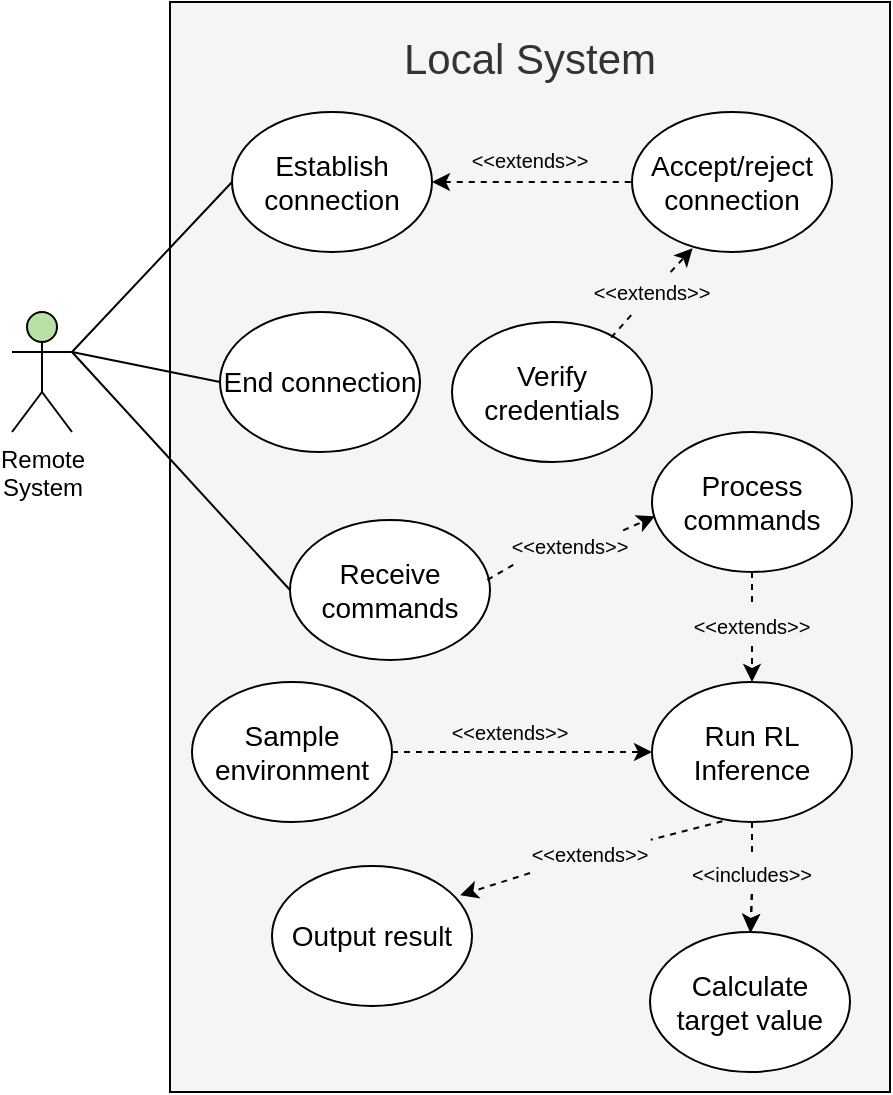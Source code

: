 <mxfile version="13.8.8" type="device"><diagram id="yKY5zshY0Kf7v4aiKJ1z" name="Page-1"><mxGraphModel dx="874" dy="652" grid="1" gridSize="10" guides="1" tooltips="1" connect="1" arrows="1" fold="1" page="1" pageScale="1" pageWidth="827" pageHeight="1169" math="0" shadow="0"><root><mxCell id="0"/><mxCell id="1" parent="0"/><mxCell id="ve_7SEL8PCiMIM_TJXDD-1" value="Local System" style="rounded=0;whiteSpace=wrap;html=1;fontSize=21;verticalAlign=top;spacingTop=9;fillColor=#f5f5f5;fontColor=#333333;" parent="1" vertex="1"><mxGeometry x="229" y="255" width="360" height="545" as="geometry"/></mxCell><mxCell id="ve_7SEL8PCiMIM_TJXDD-13" style="rounded=0;orthogonalLoop=1;jettySize=auto;html=1;exitX=1;exitY=0.333;exitDx=0;exitDy=0;exitPerimeter=0;entryX=0;entryY=0.5;entryDx=0;entryDy=0;fontSize=14;endArrow=none;endFill=0;" parent="1" source="ve_7SEL8PCiMIM_TJXDD-2" target="ve_7SEL8PCiMIM_TJXDD-7" edge="1"><mxGeometry relative="1" as="geometry"/></mxCell><mxCell id="ve_7SEL8PCiMIM_TJXDD-17" style="edgeStyle=none;rounded=0;orthogonalLoop=1;jettySize=auto;html=1;exitX=1;exitY=0.333;exitDx=0;exitDy=0;exitPerimeter=0;entryX=0;entryY=0.5;entryDx=0;entryDy=0;endArrow=none;endFill=0;fontSize=14;" parent="1" source="ve_7SEL8PCiMIM_TJXDD-2" target="ve_7SEL8PCiMIM_TJXDD-14" edge="1"><mxGeometry relative="1" as="geometry"/></mxCell><mxCell id="49U5W-YZXLIuMmlLZ-t0-13" style="edgeStyle=none;rounded=0;orthogonalLoop=1;jettySize=auto;html=1;exitX=1;exitY=0.333;exitDx=0;exitDy=0;exitPerimeter=0;entryX=0;entryY=0.5;entryDx=0;entryDy=0;startArrow=none;startFill=0;endArrow=none;endFill=0;" edge="1" parent="1" source="ve_7SEL8PCiMIM_TJXDD-2" target="49U5W-YZXLIuMmlLZ-t0-11"><mxGeometry relative="1" as="geometry"/></mxCell><mxCell id="ve_7SEL8PCiMIM_TJXDD-2" value="Remote&lt;br&gt;System" style="shape=umlActor;verticalLabelPosition=bottom;verticalAlign=top;html=1;outlineConnect=0;fillColor=#B9E0A5;" parent="1" vertex="1"><mxGeometry x="150" y="410" width="30" height="60" as="geometry"/></mxCell><mxCell id="ve_7SEL8PCiMIM_TJXDD-9" style="rounded=0;orthogonalLoop=1;jettySize=auto;html=1;entryX=0.015;entryY=0.602;entryDx=0;entryDy=0;fontSize=14;startArrow=none;startFill=0;endArrow=classic;endFill=1;dashed=1;exitX=0.992;exitY=0.11;exitDx=0;exitDy=0;exitPerimeter=0;entryPerimeter=0;" parent="1" source="ve_7SEL8PCiMIM_TJXDD-24" target="ve_7SEL8PCiMIM_TJXDD-8" edge="1"><mxGeometry relative="1" as="geometry"/></mxCell><mxCell id="ve_7SEL8PCiMIM_TJXDD-7" value="Receive commands" style="ellipse;whiteSpace=wrap;html=1;fontSize=14;" parent="1" vertex="1"><mxGeometry x="289" y="514" width="100" height="70" as="geometry"/></mxCell><mxCell id="ve_7SEL8PCiMIM_TJXDD-11" style="rounded=0;orthogonalLoop=1;jettySize=auto;html=1;entryX=0.5;entryY=0;entryDx=0;entryDy=0;fontSize=14;startArrow=none;startFill=0;endArrow=classic;endFill=1;dashed=1;" parent="1" source="ve_7SEL8PCiMIM_TJXDD-25" target="ve_7SEL8PCiMIM_TJXDD-10" edge="1"><mxGeometry relative="1" as="geometry"/></mxCell><mxCell id="ve_7SEL8PCiMIM_TJXDD-8" value="Process commands" style="ellipse;whiteSpace=wrap;html=1;fontSize=14;" parent="1" vertex="1"><mxGeometry x="470" y="470" width="100" height="70" as="geometry"/></mxCell><mxCell id="_I61x6Bs16OH_55lIGDx-16" style="edgeStyle=none;rounded=0;orthogonalLoop=1;jettySize=auto;html=1;entryX=0.941;entryY=0.209;entryDx=0;entryDy=0;shadow=0;startArrow=none;startFill=0;endArrow=classic;endFill=1;dashed=1;entryPerimeter=0;" parent="1" source="_I61x6Bs16OH_55lIGDx-17" target="_I61x6Bs16OH_55lIGDx-14" edge="1"><mxGeometry relative="1" as="geometry"/></mxCell><mxCell id="49U5W-YZXLIuMmlLZ-t0-17" style="edgeStyle=none;rounded=0;orthogonalLoop=1;jettySize=auto;html=1;exitX=0.5;exitY=1;exitDx=0;exitDy=0;entryX=0.5;entryY=0;entryDx=0;entryDy=0;dashed=1;startArrow=none;startFill=0;endArrow=classic;endFill=1;" edge="1" parent="1" source="49U5W-YZXLIuMmlLZ-t0-18" target="49U5W-YZXLIuMmlLZ-t0-16"><mxGeometry relative="1" as="geometry"/></mxCell><mxCell id="ve_7SEL8PCiMIM_TJXDD-10" value="Run RL Inference" style="ellipse;whiteSpace=wrap;html=1;fontSize=14;" parent="1" vertex="1"><mxGeometry x="470" y="595" width="100" height="70" as="geometry"/></mxCell><mxCell id="ve_7SEL8PCiMIM_TJXDD-16" style="edgeStyle=none;rounded=0;orthogonalLoop=1;jettySize=auto;html=1;endArrow=none;endFill=0;fontSize=14;startArrow=classic;startFill=1;dashed=1;" parent="1" source="ve_7SEL8PCiMIM_TJXDD-14" target="ve_7SEL8PCiMIM_TJXDD-15" edge="1"><mxGeometry relative="1" as="geometry"/></mxCell><mxCell id="ve_7SEL8PCiMIM_TJXDD-14" value="Establish connection" style="ellipse;whiteSpace=wrap;html=1;fontSize=14;" parent="1" vertex="1"><mxGeometry x="260" y="310" width="100" height="70" as="geometry"/></mxCell><mxCell id="ve_7SEL8PCiMIM_TJXDD-15" value="Accept/reject connection" style="ellipse;whiteSpace=wrap;html=1;fontSize=14;" parent="1" vertex="1"><mxGeometry x="460" y="310" width="100" height="70" as="geometry"/></mxCell><mxCell id="ve_7SEL8PCiMIM_TJXDD-22" value="&amp;lt;&amp;lt;extends&amp;gt;&amp;gt;" style="text;html=1;strokeColor=none;fillColor=none;align=center;verticalAlign=middle;whiteSpace=wrap;rounded=0;fontSize=10;rotation=0;" parent="1" vertex="1"><mxGeometry x="389" y="324" width="40" height="20" as="geometry"/></mxCell><mxCell id="ve_7SEL8PCiMIM_TJXDD-25" value="&amp;lt;&amp;lt;extends&amp;gt;&amp;gt;" style="text;html=1;strokeColor=none;fillColor=none;align=center;verticalAlign=middle;whiteSpace=wrap;rounded=0;fontSize=10;rotation=0;" parent="1" vertex="1"><mxGeometry x="490" y="557" width="60" height="20" as="geometry"/></mxCell><mxCell id="_I61x6Bs16OH_55lIGDx-3" style="rounded=0;orthogonalLoop=1;jettySize=auto;html=1;entryX=0.5;entryY=0;entryDx=0;entryDy=0;fontSize=14;startArrow=none;startFill=0;endArrow=none;endFill=0;dashed=1;exitX=0.5;exitY=1;exitDx=0;exitDy=0;" parent="1" source="ve_7SEL8PCiMIM_TJXDD-8" target="ve_7SEL8PCiMIM_TJXDD-25" edge="1"><mxGeometry relative="1" as="geometry"><mxPoint x="482.561" y="574.259" as="sourcePoint"/><mxPoint x="439.355" y="620.251" as="targetPoint"/></mxGeometry></mxCell><mxCell id="_I61x6Bs16OH_55lIGDx-5" style="rounded=0;orthogonalLoop=1;jettySize=auto;html=1;startArrow=none;startFill=0;endArrow=classic;endFill=1;dashed=1;entryX=0.303;entryY=0.974;entryDx=0;entryDy=0;entryPerimeter=0;" parent="1" source="_I61x6Bs16OH_55lIGDx-7" target="ve_7SEL8PCiMIM_TJXDD-15" edge="1"><mxGeometry relative="1" as="geometry"><mxPoint x="515" y="379" as="targetPoint"/></mxGeometry></mxCell><mxCell id="_I61x6Bs16OH_55lIGDx-4" value="Verify credentials" style="ellipse;whiteSpace=wrap;html=1;fontSize=14;" parent="1" vertex="1"><mxGeometry x="370" y="415" width="100" height="70" as="geometry"/></mxCell><mxCell id="_I61x6Bs16OH_55lIGDx-7" value="&amp;lt;&amp;lt;extends&amp;gt;&amp;gt;" style="text;html=1;strokeColor=none;fillColor=none;align=center;verticalAlign=middle;whiteSpace=wrap;rounded=0;fontSize=10;rotation=0;" parent="1" vertex="1"><mxGeometry x="440" y="390" width="60" height="20" as="geometry"/></mxCell><mxCell id="_I61x6Bs16OH_55lIGDx-8" style="rounded=0;orthogonalLoop=1;jettySize=auto;html=1;startArrow=none;startFill=0;endArrow=none;endFill=0;dashed=1;exitX=0.796;exitY=0.111;exitDx=0;exitDy=0;exitPerimeter=0;" parent="1" source="_I61x6Bs16OH_55lIGDx-4" target="_I61x6Bs16OH_55lIGDx-7" edge="1"><mxGeometry relative="1" as="geometry"><mxPoint x="520.825" y="420.594" as="sourcePoint"/><mxPoint x="504" y="420" as="targetPoint"/></mxGeometry></mxCell><mxCell id="_I61x6Bs16OH_55lIGDx-13" style="edgeStyle=none;rounded=0;orthogonalLoop=1;jettySize=auto;html=1;entryX=0;entryY=0;entryDx=0;entryDy=0;startArrow=none;startFill=0;endArrow=none;endFill=0;" parent="1" source="ve_7SEL8PCiMIM_TJXDD-25" target="ve_7SEL8PCiMIM_TJXDD-25" edge="1"><mxGeometry relative="1" as="geometry"/></mxCell><mxCell id="_I61x6Bs16OH_55lIGDx-14" value="Output result" style="ellipse;whiteSpace=wrap;html=1;fontSize=14;" parent="1" vertex="1"><mxGeometry x="280" y="687" width="100" height="70" as="geometry"/></mxCell><mxCell id="49U5W-YZXLIuMmlLZ-t0-15" style="edgeStyle=none;rounded=0;orthogonalLoop=1;jettySize=auto;html=1;exitX=1;exitY=0.5;exitDx=0;exitDy=0;entryX=0;entryY=0.5;entryDx=0;entryDy=0;startArrow=none;startFill=0;endArrow=classic;endFill=1;dashed=1;" edge="1" parent="1" source="49U5W-YZXLIuMmlLZ-t0-3" target="ve_7SEL8PCiMIM_TJXDD-10"><mxGeometry relative="1" as="geometry"/></mxCell><mxCell id="49U5W-YZXLIuMmlLZ-t0-3" value="Sample environment" style="ellipse;whiteSpace=wrap;html=1;fontSize=14;" vertex="1" parent="1"><mxGeometry x="240" y="595" width="100" height="70" as="geometry"/></mxCell><mxCell id="49U5W-YZXLIuMmlLZ-t0-5" value="&amp;lt;&amp;lt;extends&amp;gt;&amp;gt;" style="text;html=1;strokeColor=none;fillColor=none;align=center;verticalAlign=middle;whiteSpace=wrap;rounded=0;fontSize=10;rotation=0;" vertex="1" parent="1"><mxGeometry x="369" y="610" width="60" height="20" as="geometry"/></mxCell><mxCell id="_I61x6Bs16OH_55lIGDx-17" value="&amp;lt;&amp;lt;extends&amp;gt;&amp;gt;" style="text;html=1;strokeColor=none;fillColor=none;align=center;verticalAlign=middle;whiteSpace=wrap;rounded=0;fontSize=10;rotation=0;" parent="1" vertex="1"><mxGeometry x="409" y="671" width="60" height="20" as="geometry"/></mxCell><mxCell id="49U5W-YZXLIuMmlLZ-t0-9" style="edgeStyle=none;rounded=0;orthogonalLoop=1;jettySize=auto;html=1;entryX=1.006;entryY=0.144;entryDx=0;entryDy=0;shadow=0;startArrow=none;startFill=0;endArrow=none;endFill=0;dashed=1;exitX=0.352;exitY=0.994;exitDx=0;exitDy=0;exitPerimeter=0;entryPerimeter=0;" edge="1" parent="1" source="ve_7SEL8PCiMIM_TJXDD-10" target="_I61x6Bs16OH_55lIGDx-17"><mxGeometry relative="1" as="geometry"><mxPoint x="477.071" y="647.944" as="sourcePoint"/><mxPoint x="389.0" y="685" as="targetPoint"/><Array as="points"/></mxGeometry></mxCell><mxCell id="49U5W-YZXLIuMmlLZ-t0-11" value="End connection" style="ellipse;whiteSpace=wrap;html=1;fontSize=14;" vertex="1" parent="1"><mxGeometry x="254" y="410" width="100" height="70" as="geometry"/></mxCell><mxCell id="ve_7SEL8PCiMIM_TJXDD-24" value="&amp;lt;&amp;lt;extends&amp;gt;&amp;gt;" style="text;html=1;strokeColor=none;fillColor=none;align=center;verticalAlign=middle;whiteSpace=wrap;rounded=0;fontSize=10;rotation=0;" parent="1" vertex="1"><mxGeometry x="402" y="517" width="54" height="20" as="geometry"/></mxCell><mxCell id="49U5W-YZXLIuMmlLZ-t0-14" style="rounded=0;orthogonalLoop=1;jettySize=auto;html=1;entryX=0.005;entryY=0.922;entryDx=0;entryDy=0;fontSize=14;startArrow=none;startFill=0;endArrow=none;endFill=0;dashed=1;exitX=0.987;exitY=0.428;exitDx=0;exitDy=0;exitPerimeter=0;entryPerimeter=0;" edge="1" parent="1" source="ve_7SEL8PCiMIM_TJXDD-7" target="ve_7SEL8PCiMIM_TJXDD-24"><mxGeometry relative="1" as="geometry"><mxPoint x="389" y="549" as="sourcePoint"/><mxPoint x="470.0" y="505" as="targetPoint"/></mxGeometry></mxCell><mxCell id="49U5W-YZXLIuMmlLZ-t0-16" value="Calculate target value" style="ellipse;whiteSpace=wrap;html=1;fontSize=14;" vertex="1" parent="1"><mxGeometry x="469" y="720" width="100" height="70" as="geometry"/></mxCell><mxCell id="49U5W-YZXLIuMmlLZ-t0-20" value="" style="edgeStyle=none;rounded=0;orthogonalLoop=1;jettySize=auto;html=1;dashed=1;startArrow=none;startFill=0;endArrow=classic;endFill=1;" edge="1" parent="1" source="49U5W-YZXLIuMmlLZ-t0-18" target="49U5W-YZXLIuMmlLZ-t0-16"><mxGeometry relative="1" as="geometry"/></mxCell><mxCell id="49U5W-YZXLIuMmlLZ-t0-18" value="&amp;lt;&amp;lt;includes&amp;gt;&amp;gt;" style="text;html=1;strokeColor=none;fillColor=none;align=center;verticalAlign=middle;whiteSpace=wrap;rounded=0;fontSize=10;rotation=0;" vertex="1" parent="1"><mxGeometry x="490" y="681" width="60" height="20" as="geometry"/></mxCell><mxCell id="49U5W-YZXLIuMmlLZ-t0-19" style="edgeStyle=none;rounded=0;orthogonalLoop=1;jettySize=auto;html=1;exitX=0.5;exitY=1;exitDx=0;exitDy=0;entryX=0.5;entryY=0;entryDx=0;entryDy=0;dashed=1;startArrow=none;startFill=0;endArrow=none;endFill=0;" edge="1" parent="1" source="ve_7SEL8PCiMIM_TJXDD-10" target="49U5W-YZXLIuMmlLZ-t0-18"><mxGeometry relative="1" as="geometry"><mxPoint x="520" y="665" as="sourcePoint"/><mxPoint x="519" y="720" as="targetPoint"/></mxGeometry></mxCell></root></mxGraphModel></diagram></mxfile>